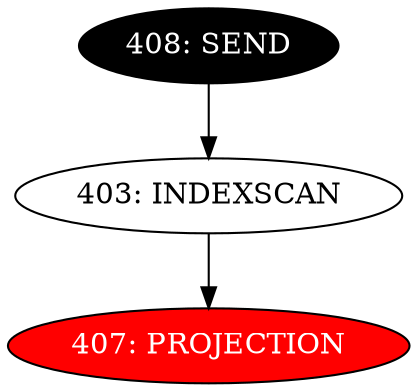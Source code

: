 digraph name {
403 [label="403: INDEXSCAN" ];
403 -> 407;
407 [label="407: PROJECTION" fontcolor="white" style="filled" fillcolor="red"];
408 [label="408: SEND" fontcolor="white" style="filled" fillcolor="black"];
408 -> 403;

}


